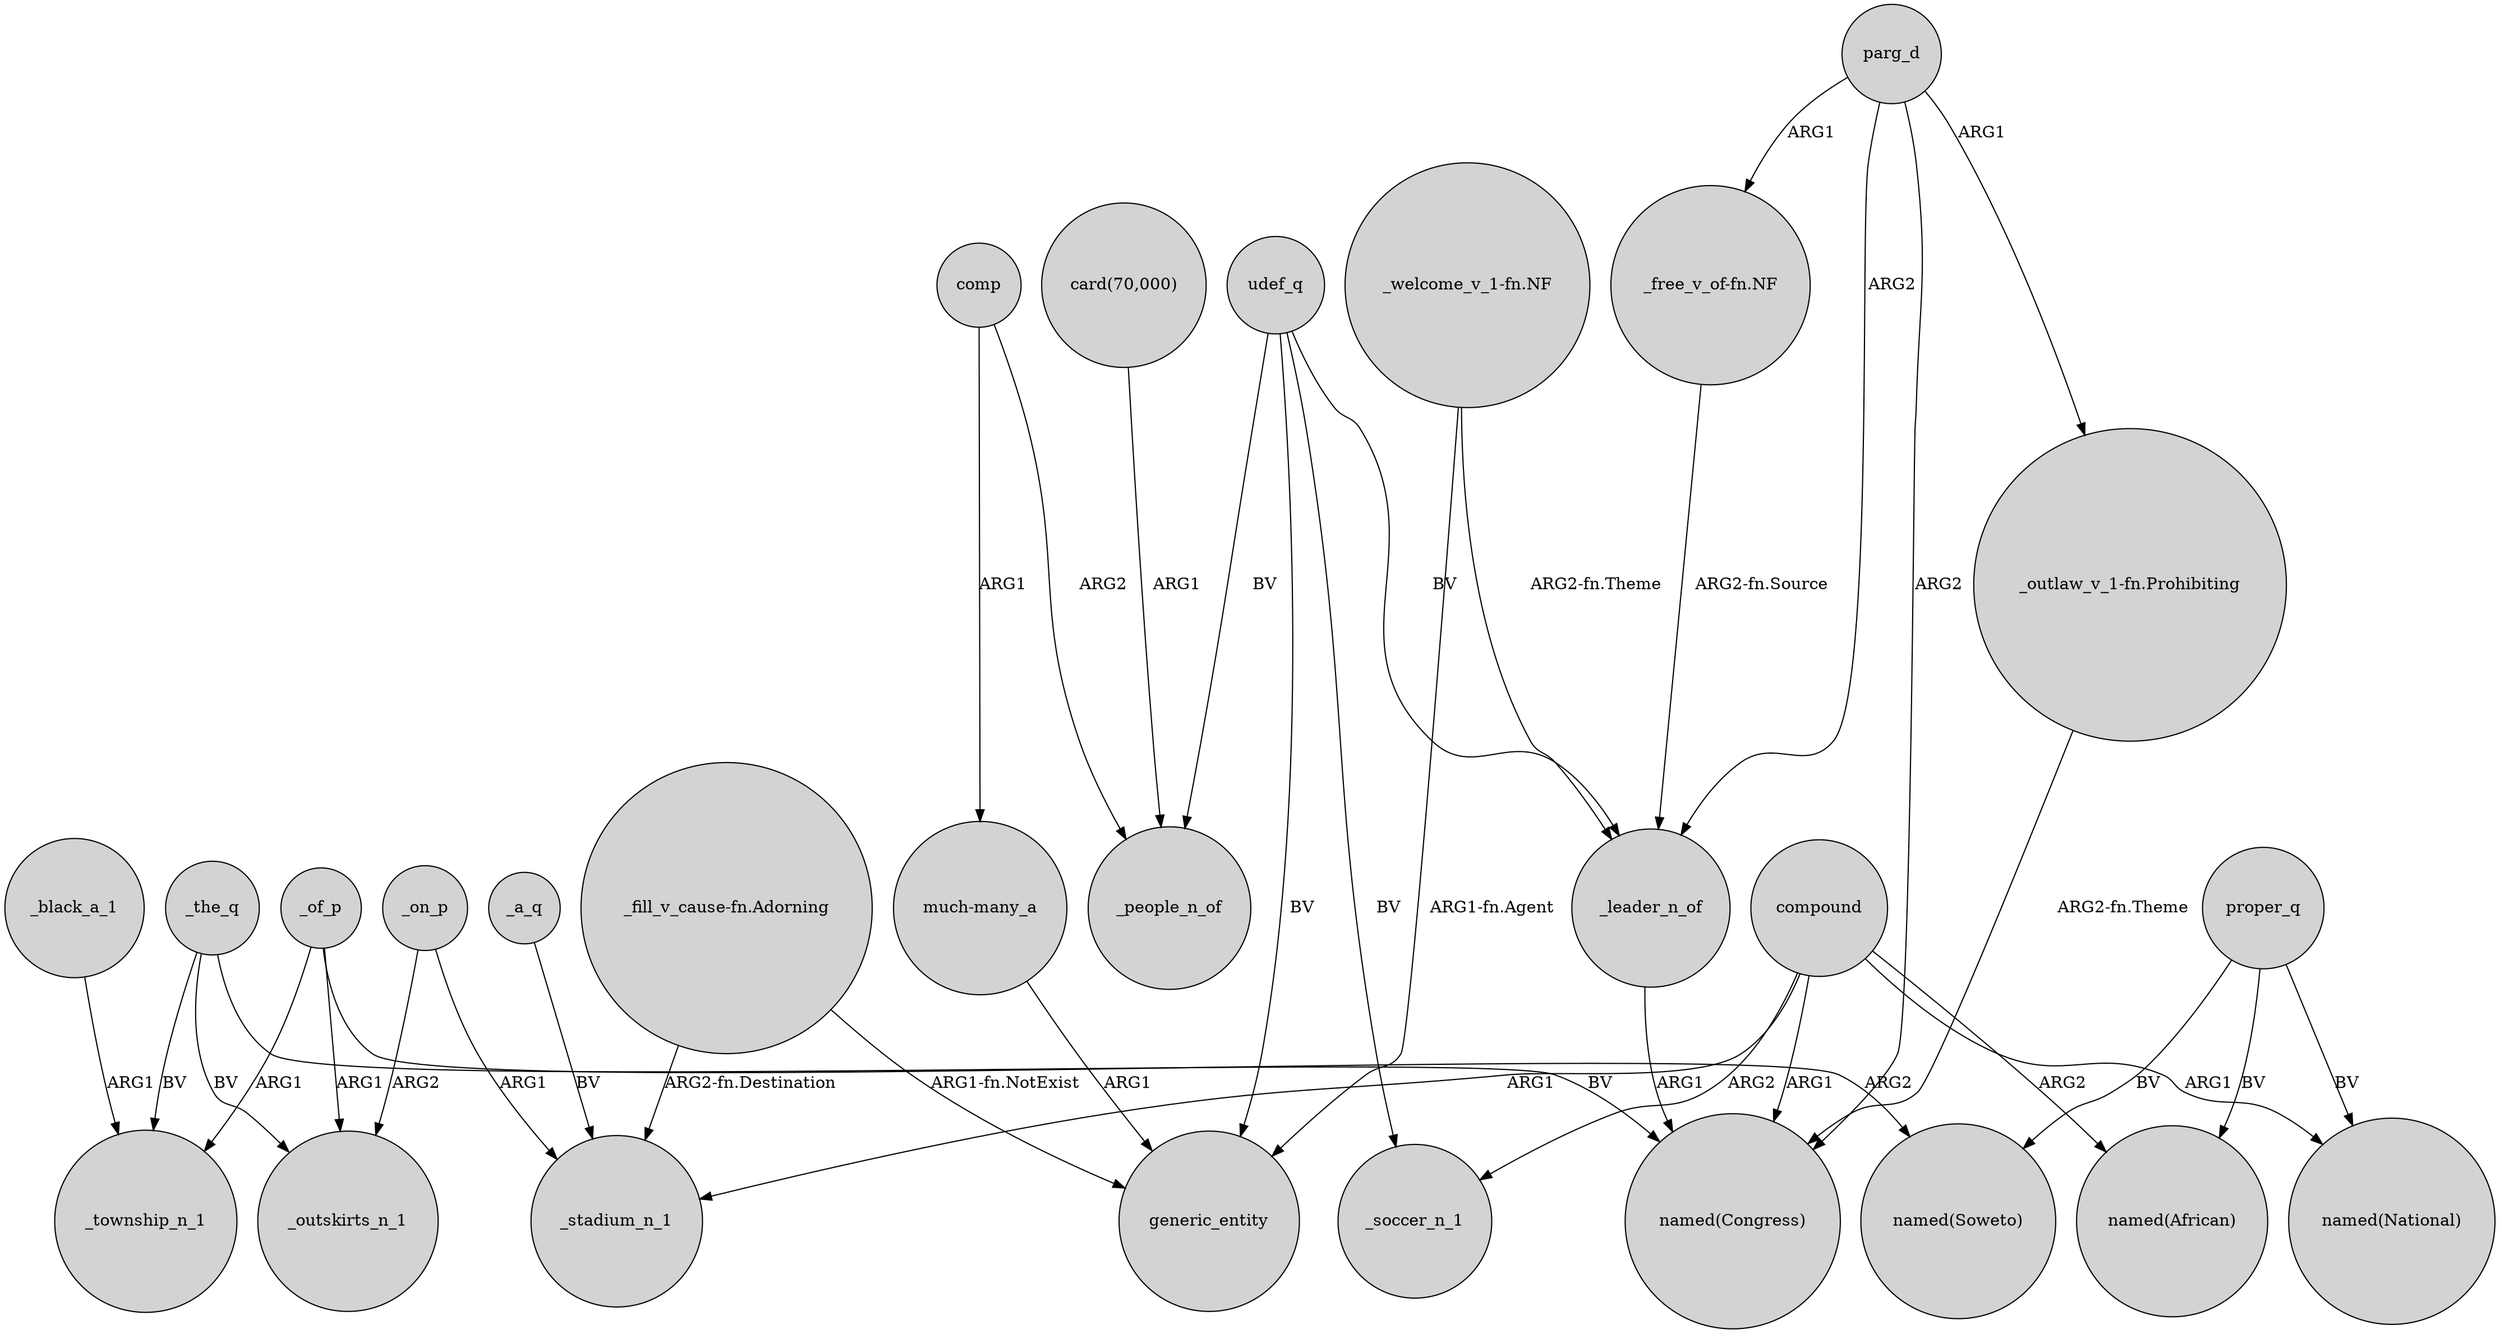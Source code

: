 digraph {
	node [shape=circle style=filled]
	_black_a_1 -> _township_n_1 [label=ARG1]
	udef_q -> generic_entity [label=BV]
	udef_q -> _soccer_n_1 [label=BV]
	parg_d -> "_outlaw_v_1-fn.Prohibiting" [label=ARG1]
	compound -> "named(African)" [label=ARG2]
	"much-many_a" -> generic_entity [label=ARG1]
	_on_p -> _outskirts_n_1 [label=ARG2]
	"_fill_v_cause-fn.Adorning" -> generic_entity [label="ARG1-fn.NotExist"]
	compound -> _soccer_n_1 [label=ARG2]
	_a_q -> _stadium_n_1 [label=BV]
	_on_p -> _stadium_n_1 [label=ARG1]
	parg_d -> "_free_v_of-fn.NF" [label=ARG1]
	proper_q -> "named(African)" [label=BV]
	_leader_n_of -> "named(Congress)" [label=ARG1]
	"_welcome_v_1-fn.NF" -> _leader_n_of [label="ARG2-fn.Theme"]
	udef_q -> _people_n_of [label=BV]
	"_free_v_of-fn.NF" -> _leader_n_of [label="ARG2-fn.Source"]
	compound -> "named(Congress)" [label=ARG1]
	comp -> "much-many_a" [label=ARG1]
	"_welcome_v_1-fn.NF" -> generic_entity [label="ARG1-fn.Agent"]
	_the_q -> _township_n_1 [label=BV]
	"_fill_v_cause-fn.Adorning" -> _stadium_n_1 [label="ARG2-fn.Destination"]
	"_outlaw_v_1-fn.Prohibiting" -> "named(Congress)" [label="ARG2-fn.Theme"]
	proper_q -> "named(Soweto)" [label=BV]
	_of_p -> "named(Soweto)" [label=ARG2]
	_of_p -> _outskirts_n_1 [label=ARG1]
	_the_q -> _outskirts_n_1 [label=BV]
	parg_d -> _leader_n_of [label=ARG2]
	parg_d -> "named(Congress)" [label=ARG2]
	proper_q -> "named(National)" [label=BV]
	compound -> "named(National)" [label=ARG1]
	comp -> _people_n_of [label=ARG2]
	compound -> _stadium_n_1 [label=ARG1]
	_the_q -> "named(Congress)" [label=BV]
	udef_q -> _leader_n_of [label=BV]
	_of_p -> _township_n_1 [label=ARG1]
	"card(70,000)" -> _people_n_of [label=ARG1]
}
